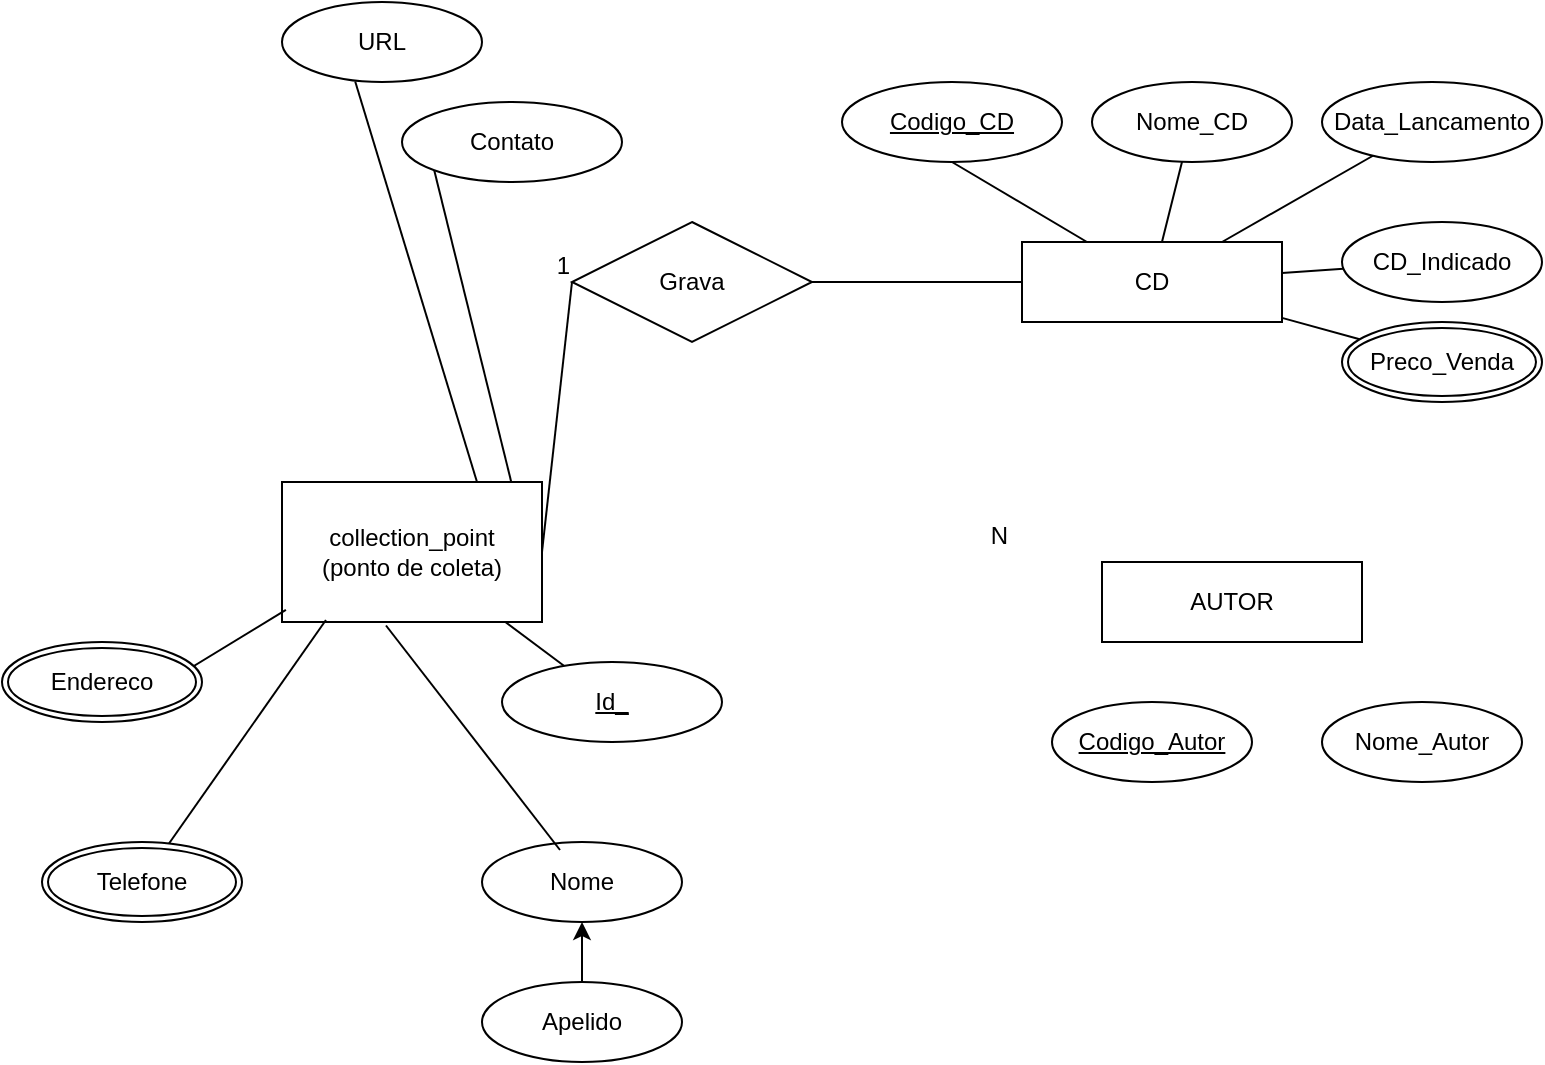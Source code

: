 <mxfile version="26.2.2">
  <diagram id="R2lEEEUBdFMjLlhIrx00" name="Page-1">
    <mxGraphModel dx="868" dy="537" grid="1" gridSize="10" guides="1" tooltips="1" connect="1" arrows="1" fold="1" page="1" pageScale="1" pageWidth="850" pageHeight="1100" math="0" shadow="0" extFonts="Permanent Marker^https://fonts.googleapis.com/css?family=Permanent+Marker">
      <root>
        <mxCell id="0" />
        <mxCell id="1" parent="0" />
        <mxCell id="4Xfo8gpZHLOWWS8tzCFJ-37" value="collection_point&lt;div&gt;(ponto de coleta)&lt;/div&gt;" style="whiteSpace=wrap;html=1;align=center;" parent="1" vertex="1">
          <mxGeometry x="220" y="240" width="130" height="70" as="geometry" />
        </mxCell>
        <mxCell id="4Xfo8gpZHLOWWS8tzCFJ-40" value="AUTOR" style="whiteSpace=wrap;html=1;align=center;" parent="1" vertex="1">
          <mxGeometry x="630" y="280" width="130" height="40" as="geometry" />
        </mxCell>
        <mxCell id="4Xfo8gpZHLOWWS8tzCFJ-41" value="CD" style="whiteSpace=wrap;html=1;align=center;" parent="1" vertex="1">
          <mxGeometry x="590" y="120" width="130" height="40" as="geometry" />
        </mxCell>
        <mxCell id="4Xfo8gpZHLOWWS8tzCFJ-44" value="Id_" style="ellipse;whiteSpace=wrap;html=1;align=center;fontStyle=4;" parent="1" vertex="1">
          <mxGeometry x="330" y="330" width="110" height="40" as="geometry" />
        </mxCell>
        <mxCell id="4Xfo8gpZHLOWWS8tzCFJ-46" value="URL" style="ellipse;whiteSpace=wrap;html=1;align=center;" parent="1" vertex="1">
          <mxGeometry x="220" width="100" height="40" as="geometry" />
        </mxCell>
        <mxCell id="4Xfo8gpZHLOWWS8tzCFJ-47" value="Nome" style="ellipse;whiteSpace=wrap;html=1;align=center;" parent="1" vertex="1">
          <mxGeometry x="320" y="420" width="100" height="40" as="geometry" />
        </mxCell>
        <mxCell id="4Xfo8gpZHLOWWS8tzCFJ-48" value="Contato" style="ellipse;whiteSpace=wrap;html=1;align=center;" parent="1" vertex="1">
          <mxGeometry x="280" y="50" width="110" height="40" as="geometry" />
        </mxCell>
        <mxCell id="4Xfo8gpZHLOWWS8tzCFJ-53" value="" style="endArrow=none;html=1;rounded=0;" parent="1" source="4Xfo8gpZHLOWWS8tzCFJ-44" target="4Xfo8gpZHLOWWS8tzCFJ-37" edge="1">
          <mxGeometry relative="1" as="geometry">
            <mxPoint x="310" y="210" as="sourcePoint" />
            <mxPoint x="470" y="210" as="targetPoint" />
          </mxGeometry>
        </mxCell>
        <mxCell id="4Xfo8gpZHLOWWS8tzCFJ-54" value="" style="endArrow=none;html=1;rounded=0;exitX=0.39;exitY=0.1;exitDx=0;exitDy=0;exitPerimeter=0;entryX=0.4;entryY=1.025;entryDx=0;entryDy=0;entryPerimeter=0;" parent="1" source="4Xfo8gpZHLOWWS8tzCFJ-47" target="4Xfo8gpZHLOWWS8tzCFJ-37" edge="1">
          <mxGeometry relative="1" as="geometry">
            <mxPoint x="310" y="210" as="sourcePoint" />
            <mxPoint x="470" y="210" as="targetPoint" />
          </mxGeometry>
        </mxCell>
        <mxCell id="4Xfo8gpZHLOWWS8tzCFJ-55" value="" style="endArrow=none;html=1;rounded=0;entryX=0.169;entryY=0.986;entryDx=0;entryDy=0;entryPerimeter=0;" parent="1" source="4Xfo8gpZHLOWWS8tzCFJ-69" target="4Xfo8gpZHLOWWS8tzCFJ-37" edge="1">
          <mxGeometry relative="1" as="geometry">
            <mxPoint x="122.577" y="39.973" as="sourcePoint" />
            <mxPoint x="470" y="210" as="targetPoint" />
          </mxGeometry>
        </mxCell>
        <mxCell id="4Xfo8gpZHLOWWS8tzCFJ-56" value="" style="endArrow=none;html=1;rounded=0;exitX=0.366;exitY=0.994;exitDx=0;exitDy=0;exitPerimeter=0;entryX=0.75;entryY=0;entryDx=0;entryDy=0;" parent="1" source="4Xfo8gpZHLOWWS8tzCFJ-46" target="4Xfo8gpZHLOWWS8tzCFJ-37" edge="1">
          <mxGeometry relative="1" as="geometry">
            <mxPoint x="310" y="210" as="sourcePoint" />
            <mxPoint x="470" y="210" as="targetPoint" />
          </mxGeometry>
        </mxCell>
        <mxCell id="4Xfo8gpZHLOWWS8tzCFJ-57" value="" style="endArrow=none;html=1;rounded=0;exitX=0;exitY=1;exitDx=0;exitDy=0;entryX=0.881;entryY=-0.006;entryDx=0;entryDy=0;entryPerimeter=0;" parent="1" source="4Xfo8gpZHLOWWS8tzCFJ-48" target="4Xfo8gpZHLOWWS8tzCFJ-37" edge="1">
          <mxGeometry relative="1" as="geometry">
            <mxPoint x="310" y="210" as="sourcePoint" />
            <mxPoint x="470" y="210" as="targetPoint" />
          </mxGeometry>
        </mxCell>
        <mxCell id="4Xfo8gpZHLOWWS8tzCFJ-58" value="" style="endArrow=none;html=1;rounded=0;exitX=0.5;exitY=1;exitDx=0;exitDy=0;entryX=0.015;entryY=0.914;entryDx=0;entryDy=0;entryPerimeter=0;" parent="1" source="4Xfo8gpZHLOWWS8tzCFJ-70" target="4Xfo8gpZHLOWWS8tzCFJ-37" edge="1">
          <mxGeometry relative="1" as="geometry">
            <mxPoint x="190" y="90.0" as="sourcePoint" />
            <mxPoint x="470" y="210" as="targetPoint" />
          </mxGeometry>
        </mxCell>
        <mxCell id="4Xfo8gpZHLOWWS8tzCFJ-60" value="Codigo_CD" style="ellipse;whiteSpace=wrap;html=1;align=center;fontStyle=4;" parent="1" vertex="1">
          <mxGeometry x="500" y="40" width="110" height="40" as="geometry" />
        </mxCell>
        <mxCell id="4Xfo8gpZHLOWWS8tzCFJ-62" value="CD_Indicado" style="ellipse;whiteSpace=wrap;html=1;align=center;" parent="1" vertex="1">
          <mxGeometry x="750" y="110" width="100" height="40" as="geometry" />
        </mxCell>
        <mxCell id="4Xfo8gpZHLOWWS8tzCFJ-64" value="Nome_CD" style="ellipse;whiteSpace=wrap;html=1;align=center;" parent="1" vertex="1">
          <mxGeometry x="625" y="40" width="100" height="40" as="geometry" />
        </mxCell>
        <mxCell id="4Xfo8gpZHLOWWS8tzCFJ-65" value="Data_Lancamento" style="ellipse;whiteSpace=wrap;html=1;align=center;" parent="1" vertex="1">
          <mxGeometry x="740" y="40" width="110" height="40" as="geometry" />
        </mxCell>
        <mxCell id="4Xfo8gpZHLOWWS8tzCFJ-68" style="edgeStyle=orthogonalEdgeStyle;rounded=0;orthogonalLoop=1;jettySize=auto;html=1;exitX=0.5;exitY=1;exitDx=0;exitDy=0;" parent="1" source="4Xfo8gpZHLOWWS8tzCFJ-62" target="4Xfo8gpZHLOWWS8tzCFJ-62" edge="1">
          <mxGeometry relative="1" as="geometry" />
        </mxCell>
        <mxCell id="4Xfo8gpZHLOWWS8tzCFJ-69" value="Telefone" style="ellipse;shape=doubleEllipse;margin=3;whiteSpace=wrap;html=1;align=center;" parent="1" vertex="1">
          <mxGeometry x="100" y="420" width="100" height="40" as="geometry" />
        </mxCell>
        <mxCell id="4Xfo8gpZHLOWWS8tzCFJ-70" value="Endereco" style="ellipse;shape=doubleEllipse;margin=3;whiteSpace=wrap;html=1;align=center;" parent="1" vertex="1">
          <mxGeometry x="80" y="320" width="100" height="40" as="geometry" />
        </mxCell>
        <mxCell id="4Xfo8gpZHLOWWS8tzCFJ-72" value="Grava" style="shape=rhombus;perimeter=rhombusPerimeter;whiteSpace=wrap;html=1;align=center;" parent="1" vertex="1">
          <mxGeometry x="365" y="110" width="120" height="60" as="geometry" />
        </mxCell>
        <mxCell id="4Xfo8gpZHLOWWS8tzCFJ-74" value="" style="endArrow=none;html=1;rounded=0;exitX=1;exitY=0.5;exitDx=0;exitDy=0;entryX=0;entryY=0.5;entryDx=0;entryDy=0;" parent="1" source="4Xfo8gpZHLOWWS8tzCFJ-72" target="4Xfo8gpZHLOWWS8tzCFJ-41" edge="1">
          <mxGeometry relative="1" as="geometry">
            <mxPoint x="310" y="210" as="sourcePoint" />
            <mxPoint x="470" y="210" as="targetPoint" />
          </mxGeometry>
        </mxCell>
        <mxCell id="4Xfo8gpZHLOWWS8tzCFJ-75" value="1" style="resizable=0;html=1;whiteSpace=wrap;align=right;verticalAlign=bottom;" parent="4Xfo8gpZHLOWWS8tzCFJ-74" connectable="0" vertex="1">
          <mxGeometry x="1" relative="1" as="geometry">
            <mxPoint x="-225" as="offset" />
          </mxGeometry>
        </mxCell>
        <mxCell id="4Xfo8gpZHLOWWS8tzCFJ-76" value="" style="endArrow=none;html=1;rounded=0;exitX=0;exitY=0.5;exitDx=0;exitDy=0;entryX=1;entryY=0.5;entryDx=0;entryDy=0;" parent="1" source="4Xfo8gpZHLOWWS8tzCFJ-72" target="4Xfo8gpZHLOWWS8tzCFJ-37" edge="1">
          <mxGeometry relative="1" as="geometry">
            <mxPoint x="310" y="210" as="sourcePoint" />
            <mxPoint x="470" y="210" as="targetPoint" />
          </mxGeometry>
        </mxCell>
        <mxCell id="4Xfo8gpZHLOWWS8tzCFJ-77" value="N" style="resizable=0;html=1;whiteSpace=wrap;align=right;verticalAlign=bottom;" parent="4Xfo8gpZHLOWWS8tzCFJ-76" connectable="0" vertex="1">
          <mxGeometry x="1" relative="1" as="geometry">
            <mxPoint x="235" as="offset" />
          </mxGeometry>
        </mxCell>
        <mxCell id="4Xfo8gpZHLOWWS8tzCFJ-79" value="" style="endArrow=none;html=1;rounded=0;" parent="1" source="4Xfo8gpZHLOWWS8tzCFJ-41" target="4Xfo8gpZHLOWWS8tzCFJ-84" edge="1">
          <mxGeometry relative="1" as="geometry">
            <mxPoint x="310" y="210" as="sourcePoint" />
            <mxPoint x="761.972" y="177.015" as="targetPoint" />
          </mxGeometry>
        </mxCell>
        <mxCell id="4Xfo8gpZHLOWWS8tzCFJ-80" value="" style="endArrow=none;html=1;rounded=0;" parent="1" source="4Xfo8gpZHLOWWS8tzCFJ-41" target="4Xfo8gpZHLOWWS8tzCFJ-62" edge="1">
          <mxGeometry relative="1" as="geometry">
            <mxPoint x="310" y="210" as="sourcePoint" />
            <mxPoint x="470" y="210" as="targetPoint" />
          </mxGeometry>
        </mxCell>
        <mxCell id="4Xfo8gpZHLOWWS8tzCFJ-81" value="" style="endArrow=none;html=1;rounded=0;" parent="1" source="4Xfo8gpZHLOWWS8tzCFJ-41" target="4Xfo8gpZHLOWWS8tzCFJ-65" edge="1">
          <mxGeometry relative="1" as="geometry">
            <mxPoint x="310" y="210" as="sourcePoint" />
            <mxPoint x="470" y="210" as="targetPoint" />
          </mxGeometry>
        </mxCell>
        <mxCell id="4Xfo8gpZHLOWWS8tzCFJ-82" value="" style="endArrow=none;html=1;rounded=0;" parent="1" source="4Xfo8gpZHLOWWS8tzCFJ-41" target="4Xfo8gpZHLOWWS8tzCFJ-64" edge="1">
          <mxGeometry relative="1" as="geometry">
            <mxPoint x="310" y="210" as="sourcePoint" />
            <mxPoint x="470" y="210" as="targetPoint" />
          </mxGeometry>
        </mxCell>
        <mxCell id="4Xfo8gpZHLOWWS8tzCFJ-83" value="" style="endArrow=none;html=1;rounded=0;entryX=0.5;entryY=1;entryDx=0;entryDy=0;exitX=0.25;exitY=0;exitDx=0;exitDy=0;" parent="1" source="4Xfo8gpZHLOWWS8tzCFJ-41" target="4Xfo8gpZHLOWWS8tzCFJ-60" edge="1">
          <mxGeometry relative="1" as="geometry">
            <mxPoint x="310" y="210" as="sourcePoint" />
            <mxPoint x="470" y="210" as="targetPoint" />
          </mxGeometry>
        </mxCell>
        <mxCell id="4Xfo8gpZHLOWWS8tzCFJ-84" value="Preco_Venda" style="ellipse;shape=doubleEllipse;margin=3;whiteSpace=wrap;html=1;align=center;" parent="1" vertex="1">
          <mxGeometry x="750" y="160" width="100" height="40" as="geometry" />
        </mxCell>
        <mxCell id="X2SsQQK4MSv8Giklah5H-10" value="Codigo_Autor" style="ellipse;whiteSpace=wrap;html=1;align=center;fontStyle=4;" parent="1" vertex="1">
          <mxGeometry x="605" y="350" width="100" height="40" as="geometry" />
        </mxCell>
        <mxCell id="X2SsQQK4MSv8Giklah5H-11" value="Nome_Autor" style="ellipse;whiteSpace=wrap;html=1;align=center;" parent="1" vertex="1">
          <mxGeometry x="740" y="350" width="100" height="40" as="geometry" />
        </mxCell>
        <mxCell id="43Kvffv3bLotCc1EyW6O-3" value="" style="edgeStyle=orthogonalEdgeStyle;rounded=0;orthogonalLoop=1;jettySize=auto;html=1;" edge="1" parent="1" source="43Kvffv3bLotCc1EyW6O-1" target="4Xfo8gpZHLOWWS8tzCFJ-47">
          <mxGeometry relative="1" as="geometry" />
        </mxCell>
        <mxCell id="43Kvffv3bLotCc1EyW6O-1" value="Apelido" style="ellipse;whiteSpace=wrap;html=1;align=center;" vertex="1" parent="1">
          <mxGeometry x="320" y="490" width="100" height="40" as="geometry" />
        </mxCell>
      </root>
    </mxGraphModel>
  </diagram>
</mxfile>
